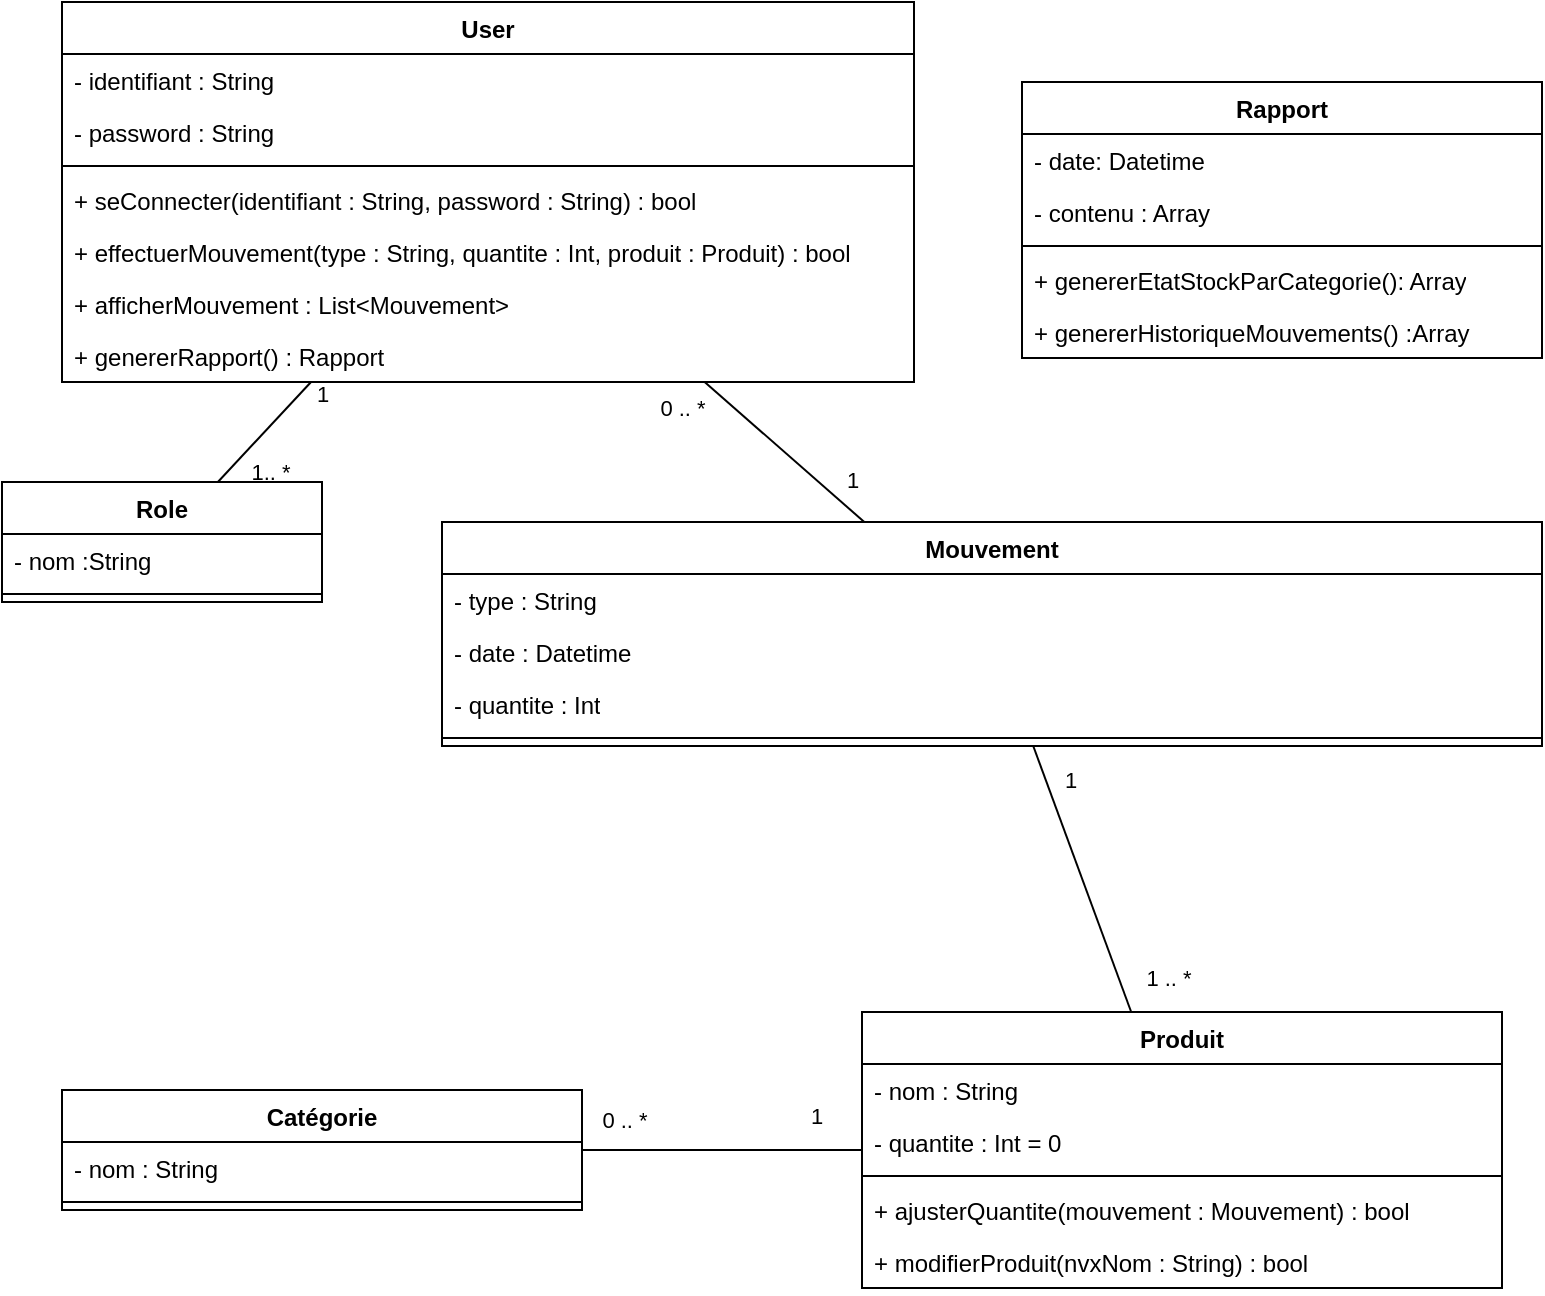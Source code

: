 <mxfile version="28.2.0">
  <diagram name="Page-1" id="YnKOzO6QdXpDK1xePWCF">
    <mxGraphModel dx="784" dy="1102" grid="1" gridSize="10" guides="1" tooltips="1" connect="1" arrows="1" fold="1" page="1" pageScale="1" pageWidth="827" pageHeight="1169" math="0" shadow="0">
      <root>
        <mxCell id="0" />
        <mxCell id="1" parent="0" />
        <mxCell id="3ZPPji94Y3YU8Jwg-GKG-13" style="rounded=0;orthogonalLoop=1;jettySize=auto;html=1;endArrow=none;endFill=0;" parent="1" source="3ZPPji94Y3YU8Jwg-GKG-1" target="3ZPPji94Y3YU8Jwg-GKG-9" edge="1">
          <mxGeometry relative="1" as="geometry" />
        </mxCell>
        <mxCell id="3ZPPji94Y3YU8Jwg-GKG-14" value="1" style="edgeLabel;html=1;align=center;verticalAlign=middle;resizable=0;points=[];" parent="3ZPPji94Y3YU8Jwg-GKG-13" vertex="1" connectable="0">
          <mxGeometry x="-0.784" relative="1" as="geometry">
            <mxPoint x="10" as="offset" />
          </mxGeometry>
        </mxCell>
        <mxCell id="3ZPPji94Y3YU8Jwg-GKG-15" value="1.. *" style="edgeLabel;html=1;align=center;verticalAlign=middle;resizable=0;points=[];" parent="3ZPPji94Y3YU8Jwg-GKG-13" vertex="1" connectable="0">
          <mxGeometry x="0.713" y="3" relative="1" as="geometry">
            <mxPoint x="17" as="offset" />
          </mxGeometry>
        </mxCell>
        <mxCell id="3ZPPji94Y3YU8Jwg-GKG-40" style="rounded=0;orthogonalLoop=1;jettySize=auto;html=1;endArrow=none;endFill=0;" parent="1" source="3ZPPji94Y3YU8Jwg-GKG-1" target="3ZPPji94Y3YU8Jwg-GKG-24" edge="1">
          <mxGeometry relative="1" as="geometry" />
        </mxCell>
        <mxCell id="3ZPPji94Y3YU8Jwg-GKG-41" value="0 .. *" style="edgeLabel;html=1;align=center;verticalAlign=middle;resizable=0;points=[];" parent="3ZPPji94Y3YU8Jwg-GKG-40" vertex="1" connectable="0">
          <mxGeometry x="-0.739" y="-1" relative="1" as="geometry">
            <mxPoint x="-21" y="3" as="offset" />
          </mxGeometry>
        </mxCell>
        <mxCell id="3ZPPji94Y3YU8Jwg-GKG-42" value="1" style="edgeLabel;html=1;align=center;verticalAlign=middle;resizable=0;points=[];" parent="3ZPPji94Y3YU8Jwg-GKG-40" vertex="1" connectable="0">
          <mxGeometry x="0.794" y="-3" relative="1" as="geometry">
            <mxPoint x="4" y="-16" as="offset" />
          </mxGeometry>
        </mxCell>
        <mxCell id="3ZPPji94Y3YU8Jwg-GKG-1" value="User" style="swimlane;fontStyle=1;align=center;verticalAlign=top;childLayout=stackLayout;horizontal=1;startSize=26;horizontalStack=0;resizeParent=1;resizeParentMax=0;resizeLast=0;collapsible=1;marginBottom=0;whiteSpace=wrap;html=1;" parent="1" vertex="1">
          <mxGeometry x="40" y="80" width="426" height="190" as="geometry" />
        </mxCell>
        <mxCell id="3ZPPji94Y3YU8Jwg-GKG-2" value="- identifiant : String" style="text;strokeColor=none;fillColor=none;align=left;verticalAlign=top;spacingLeft=4;spacingRight=4;overflow=hidden;rotatable=0;points=[[0,0.5],[1,0.5]];portConstraint=eastwest;whiteSpace=wrap;html=1;" parent="3ZPPji94Y3YU8Jwg-GKG-1" vertex="1">
          <mxGeometry y="26" width="426" height="26" as="geometry" />
        </mxCell>
        <mxCell id="3ZPPji94Y3YU8Jwg-GKG-6" value="- password : String" style="text;strokeColor=none;fillColor=none;align=left;verticalAlign=top;spacingLeft=4;spacingRight=4;overflow=hidden;rotatable=0;points=[[0,0.5],[1,0.5]];portConstraint=eastwest;whiteSpace=wrap;html=1;" parent="3ZPPji94Y3YU8Jwg-GKG-1" vertex="1">
          <mxGeometry y="52" width="426" height="26" as="geometry" />
        </mxCell>
        <mxCell id="3ZPPji94Y3YU8Jwg-GKG-3" value="" style="line;strokeWidth=1;fillColor=none;align=left;verticalAlign=middle;spacingTop=-1;spacingLeft=3;spacingRight=3;rotatable=0;labelPosition=right;points=[];portConstraint=eastwest;strokeColor=inherit;" parent="3ZPPji94Y3YU8Jwg-GKG-1" vertex="1">
          <mxGeometry y="78" width="426" height="8" as="geometry" />
        </mxCell>
        <mxCell id="3ZPPji94Y3YU8Jwg-GKG-4" value="+ seConnecter(identifiant : String, password : String) : bool&amp;nbsp;" style="text;strokeColor=none;fillColor=none;align=left;verticalAlign=top;spacingLeft=4;spacingRight=4;overflow=hidden;rotatable=0;points=[[0,0.5],[1,0.5]];portConstraint=eastwest;whiteSpace=wrap;html=1;" parent="3ZPPji94Y3YU8Jwg-GKG-1" vertex="1">
          <mxGeometry y="86" width="426" height="26" as="geometry" />
        </mxCell>
        <mxCell id="3ZPPji94Y3YU8Jwg-GKG-7" value="+ effectuerMouvement(type : String, quantite : Int, produit : Produit) : bool" style="text;strokeColor=none;fillColor=none;align=left;verticalAlign=top;spacingLeft=4;spacingRight=4;overflow=hidden;rotatable=0;points=[[0,0.5],[1,0.5]];portConstraint=eastwest;whiteSpace=wrap;html=1;" parent="3ZPPji94Y3YU8Jwg-GKG-1" vertex="1">
          <mxGeometry y="112" width="426" height="26" as="geometry" />
        </mxCell>
        <mxCell id="3ZPPji94Y3YU8Jwg-GKG-27" value="+ afficherMouvement : List&amp;lt;Mouvement&amp;gt;" style="text;strokeColor=none;fillColor=none;align=left;verticalAlign=top;spacingLeft=4;spacingRight=4;overflow=hidden;rotatable=0;points=[[0,0.5],[1,0.5]];portConstraint=eastwest;whiteSpace=wrap;html=1;" parent="3ZPPji94Y3YU8Jwg-GKG-1" vertex="1">
          <mxGeometry y="138" width="426" height="26" as="geometry" />
        </mxCell>
        <mxCell id="3ZPPji94Y3YU8Jwg-GKG-8" value="+ genererRapport() : Rapport" style="text;strokeColor=none;fillColor=none;align=left;verticalAlign=top;spacingLeft=4;spacingRight=4;overflow=hidden;rotatable=0;points=[[0,0.5],[1,0.5]];portConstraint=eastwest;whiteSpace=wrap;html=1;" parent="3ZPPji94Y3YU8Jwg-GKG-1" vertex="1">
          <mxGeometry y="164" width="426" height="26" as="geometry" />
        </mxCell>
        <mxCell id="3ZPPji94Y3YU8Jwg-GKG-9" value="Role" style="swimlane;fontStyle=1;align=center;verticalAlign=top;childLayout=stackLayout;horizontal=1;startSize=26;horizontalStack=0;resizeParent=1;resizeParentMax=0;resizeLast=0;collapsible=1;marginBottom=0;whiteSpace=wrap;html=1;" parent="1" vertex="1">
          <mxGeometry x="10" y="320" width="160" height="60" as="geometry" />
        </mxCell>
        <mxCell id="3ZPPji94Y3YU8Jwg-GKG-10" value="- nom :String" style="text;strokeColor=none;fillColor=none;align=left;verticalAlign=top;spacingLeft=4;spacingRight=4;overflow=hidden;rotatable=0;points=[[0,0.5],[1,0.5]];portConstraint=eastwest;whiteSpace=wrap;html=1;" parent="3ZPPji94Y3YU8Jwg-GKG-9" vertex="1">
          <mxGeometry y="26" width="160" height="26" as="geometry" />
        </mxCell>
        <mxCell id="3ZPPji94Y3YU8Jwg-GKG-11" value="" style="line;strokeWidth=1;fillColor=none;align=left;verticalAlign=middle;spacingTop=-1;spacingLeft=3;spacingRight=3;rotatable=0;labelPosition=right;points=[];portConstraint=eastwest;strokeColor=inherit;" parent="3ZPPji94Y3YU8Jwg-GKG-9" vertex="1">
          <mxGeometry y="52" width="160" height="8" as="geometry" />
        </mxCell>
        <mxCell id="3ZPPji94Y3YU8Jwg-GKG-47" style="rounded=0;orthogonalLoop=1;jettySize=auto;html=1;endArrow=none;endFill=0;" parent="1" source="3ZPPji94Y3YU8Jwg-GKG-16" target="3ZPPji94Y3YU8Jwg-GKG-20" edge="1">
          <mxGeometry relative="1" as="geometry" />
        </mxCell>
        <mxCell id="3ZPPji94Y3YU8Jwg-GKG-48" value="1" style="edgeLabel;html=1;align=center;verticalAlign=middle;resizable=0;points=[];" parent="3ZPPji94Y3YU8Jwg-GKG-47" vertex="1" connectable="0">
          <mxGeometry x="-0.688" y="-2" relative="1" as="geometry">
            <mxPoint x="-1" y="-15" as="offset" />
          </mxGeometry>
        </mxCell>
        <mxCell id="3ZPPji94Y3YU8Jwg-GKG-49" value="0 .. *" style="edgeLabel;html=1;align=center;verticalAlign=middle;resizable=0;points=[];" parent="3ZPPji94Y3YU8Jwg-GKG-47" vertex="1" connectable="0">
          <mxGeometry x="0.7" y="1" relative="1" as="geometry">
            <mxPoint y="-16" as="offset" />
          </mxGeometry>
        </mxCell>
        <mxCell id="3ZPPji94Y3YU8Jwg-GKG-16" value="Produit" style="swimlane;fontStyle=1;align=center;verticalAlign=top;childLayout=stackLayout;horizontal=1;startSize=26;horizontalStack=0;resizeParent=1;resizeParentMax=0;resizeLast=0;collapsible=1;marginBottom=0;whiteSpace=wrap;html=1;" parent="1" vertex="1">
          <mxGeometry x="440" y="585" width="320" height="138" as="geometry" />
        </mxCell>
        <mxCell id="3ZPPji94Y3YU8Jwg-GKG-17" value="- nom : String" style="text;strokeColor=none;fillColor=none;align=left;verticalAlign=top;spacingLeft=4;spacingRight=4;overflow=hidden;rotatable=0;points=[[0,0.5],[1,0.5]];portConstraint=eastwest;whiteSpace=wrap;html=1;" parent="3ZPPji94Y3YU8Jwg-GKG-16" vertex="1">
          <mxGeometry y="26" width="320" height="26" as="geometry" />
        </mxCell>
        <mxCell id="3ZPPji94Y3YU8Jwg-GKG-28" value="- quantite : Int = 0&amp;nbsp;" style="text;strokeColor=none;fillColor=none;align=left;verticalAlign=top;spacingLeft=4;spacingRight=4;overflow=hidden;rotatable=0;points=[[0,0.5],[1,0.5]];portConstraint=eastwest;whiteSpace=wrap;html=1;" parent="3ZPPji94Y3YU8Jwg-GKG-16" vertex="1">
          <mxGeometry y="52" width="320" height="26" as="geometry" />
        </mxCell>
        <mxCell id="3ZPPji94Y3YU8Jwg-GKG-18" value="" style="line;strokeWidth=1;fillColor=none;align=left;verticalAlign=middle;spacingTop=-1;spacingLeft=3;spacingRight=3;rotatable=0;labelPosition=right;points=[];portConstraint=eastwest;strokeColor=inherit;" parent="3ZPPji94Y3YU8Jwg-GKG-16" vertex="1">
          <mxGeometry y="78" width="320" height="8" as="geometry" />
        </mxCell>
        <mxCell id="3ZPPji94Y3YU8Jwg-GKG-19" value="+ ajusterQuantite(mouvement : Mouvement) : bool" style="text;strokeColor=none;fillColor=none;align=left;verticalAlign=top;spacingLeft=4;spacingRight=4;overflow=hidden;rotatable=0;points=[[0,0.5],[1,0.5]];portConstraint=eastwest;whiteSpace=wrap;html=1;" parent="3ZPPji94Y3YU8Jwg-GKG-16" vertex="1">
          <mxGeometry y="86" width="320" height="26" as="geometry" />
        </mxCell>
        <mxCell id="3ZPPji94Y3YU8Jwg-GKG-37" value="+ modifierProduit(nvxNom : String) : bool" style="text;strokeColor=none;fillColor=none;align=left;verticalAlign=top;spacingLeft=4;spacingRight=4;overflow=hidden;rotatable=0;points=[[0,0.5],[1,0.5]];portConstraint=eastwest;whiteSpace=wrap;html=1;" parent="3ZPPji94Y3YU8Jwg-GKG-16" vertex="1">
          <mxGeometry y="112" width="320" height="26" as="geometry" />
        </mxCell>
        <mxCell id="3ZPPji94Y3YU8Jwg-GKG-20" value="Catégorie" style="swimlane;fontStyle=1;align=center;verticalAlign=top;childLayout=stackLayout;horizontal=1;startSize=26;horizontalStack=0;resizeParent=1;resizeParentMax=0;resizeLast=0;collapsible=1;marginBottom=0;whiteSpace=wrap;html=1;" parent="1" vertex="1">
          <mxGeometry x="40" y="624" width="260" height="60" as="geometry" />
        </mxCell>
        <mxCell id="3ZPPji94Y3YU8Jwg-GKG-21" value="- nom : String" style="text;strokeColor=none;fillColor=none;align=left;verticalAlign=top;spacingLeft=4;spacingRight=4;overflow=hidden;rotatable=0;points=[[0,0.5],[1,0.5]];portConstraint=eastwest;whiteSpace=wrap;html=1;" parent="3ZPPji94Y3YU8Jwg-GKG-20" vertex="1">
          <mxGeometry y="26" width="260" height="26" as="geometry" />
        </mxCell>
        <mxCell id="3ZPPji94Y3YU8Jwg-GKG-22" value="" style="line;strokeWidth=1;fillColor=none;align=left;verticalAlign=middle;spacingTop=-1;spacingLeft=3;spacingRight=3;rotatable=0;labelPosition=right;points=[];portConstraint=eastwest;strokeColor=inherit;" parent="3ZPPji94Y3YU8Jwg-GKG-20" vertex="1">
          <mxGeometry y="52" width="260" height="8" as="geometry" />
        </mxCell>
        <mxCell id="3ZPPji94Y3YU8Jwg-GKG-43" style="rounded=0;orthogonalLoop=1;jettySize=auto;html=1;endArrow=none;endFill=0;" parent="1" source="3ZPPji94Y3YU8Jwg-GKG-24" target="3ZPPji94Y3YU8Jwg-GKG-16" edge="1">
          <mxGeometry relative="1" as="geometry" />
        </mxCell>
        <mxCell id="3ZPPji94Y3YU8Jwg-GKG-44" value="1" style="edgeLabel;html=1;align=center;verticalAlign=middle;resizable=0;points=[];" parent="3ZPPji94Y3YU8Jwg-GKG-43" vertex="1" connectable="0">
          <mxGeometry x="-0.743" y="-1" relative="1" as="geometry">
            <mxPoint x="13" as="offset" />
          </mxGeometry>
        </mxCell>
        <mxCell id="3ZPPji94Y3YU8Jwg-GKG-45" value="1 .. *" style="edgeLabel;html=1;align=center;verticalAlign=middle;resizable=0;points=[];" parent="3ZPPji94Y3YU8Jwg-GKG-43" vertex="1" connectable="0">
          <mxGeometry x="0.759" y="2" relative="1" as="geometry">
            <mxPoint x="22" as="offset" />
          </mxGeometry>
        </mxCell>
        <mxCell id="3ZPPji94Y3YU8Jwg-GKG-24" value="Mouvement" style="swimlane;fontStyle=1;align=center;verticalAlign=top;childLayout=stackLayout;horizontal=1;startSize=26;horizontalStack=0;resizeParent=1;resizeParentMax=0;resizeLast=0;collapsible=1;marginBottom=0;whiteSpace=wrap;html=1;" parent="1" vertex="1">
          <mxGeometry x="230" y="340" width="550" height="112" as="geometry" />
        </mxCell>
        <mxCell id="3ZPPji94Y3YU8Jwg-GKG-25" value="- type : String" style="text;strokeColor=none;fillColor=none;align=left;verticalAlign=top;spacingLeft=4;spacingRight=4;overflow=hidden;rotatable=0;points=[[0,0.5],[1,0.5]];portConstraint=eastwest;whiteSpace=wrap;html=1;" parent="3ZPPji94Y3YU8Jwg-GKG-24" vertex="1">
          <mxGeometry y="26" width="550" height="26" as="geometry" />
        </mxCell>
        <mxCell id="3ZPPji94Y3YU8Jwg-GKG-34" value="- date : Datetime" style="text;strokeColor=none;fillColor=none;align=left;verticalAlign=top;spacingLeft=4;spacingRight=4;overflow=hidden;rotatable=0;points=[[0,0.5],[1,0.5]];portConstraint=eastwest;whiteSpace=wrap;html=1;" parent="3ZPPji94Y3YU8Jwg-GKG-24" vertex="1">
          <mxGeometry y="52" width="550" height="26" as="geometry" />
        </mxCell>
        <mxCell id="3ZPPji94Y3YU8Jwg-GKG-33" value="- quantite : Int" style="text;strokeColor=none;fillColor=none;align=left;verticalAlign=top;spacingLeft=4;spacingRight=4;overflow=hidden;rotatable=0;points=[[0,0.5],[1,0.5]];portConstraint=eastwest;whiteSpace=wrap;html=1;" parent="3ZPPji94Y3YU8Jwg-GKG-24" vertex="1">
          <mxGeometry y="78" width="550" height="26" as="geometry" />
        </mxCell>
        <mxCell id="3ZPPji94Y3YU8Jwg-GKG-26" value="" style="line;strokeWidth=1;fillColor=none;align=left;verticalAlign=middle;spacingTop=-1;spacingLeft=3;spacingRight=3;rotatable=0;labelPosition=right;points=[];portConstraint=eastwest;strokeColor=inherit;" parent="3ZPPji94Y3YU8Jwg-GKG-24" vertex="1">
          <mxGeometry y="104" width="550" height="8" as="geometry" />
        </mxCell>
        <mxCell id="3ZPPji94Y3YU8Jwg-GKG-50" value="Rapport" style="swimlane;fontStyle=1;align=center;verticalAlign=top;childLayout=stackLayout;horizontal=1;startSize=26;horizontalStack=0;resizeParent=1;resizeParentMax=0;resizeLast=0;collapsible=1;marginBottom=0;whiteSpace=wrap;html=1;" parent="1" vertex="1">
          <mxGeometry x="520" y="120" width="260" height="138" as="geometry" />
        </mxCell>
        <mxCell id="3ZPPji94Y3YU8Jwg-GKG-51" value="- date: Datetime" style="text;strokeColor=none;fillColor=none;align=left;verticalAlign=top;spacingLeft=4;spacingRight=4;overflow=hidden;rotatable=0;points=[[0,0.5],[1,0.5]];portConstraint=eastwest;whiteSpace=wrap;html=1;" parent="3ZPPji94Y3YU8Jwg-GKG-50" vertex="1">
          <mxGeometry y="26" width="260" height="26" as="geometry" />
        </mxCell>
        <mxCell id="3ZPPji94Y3YU8Jwg-GKG-54" value="- contenu : Array" style="text;strokeColor=none;fillColor=none;align=left;verticalAlign=top;spacingLeft=4;spacingRight=4;overflow=hidden;rotatable=0;points=[[0,0.5],[1,0.5]];portConstraint=eastwest;whiteSpace=wrap;html=1;" parent="3ZPPji94Y3YU8Jwg-GKG-50" vertex="1">
          <mxGeometry y="52" width="260" height="26" as="geometry" />
        </mxCell>
        <mxCell id="3ZPPji94Y3YU8Jwg-GKG-52" value="" style="line;strokeWidth=1;fillColor=none;align=left;verticalAlign=middle;spacingTop=-1;spacingLeft=3;spacingRight=3;rotatable=0;labelPosition=right;points=[];portConstraint=eastwest;strokeColor=inherit;" parent="3ZPPji94Y3YU8Jwg-GKG-50" vertex="1">
          <mxGeometry y="78" width="260" height="8" as="geometry" />
        </mxCell>
        <mxCell id="3ZPPji94Y3YU8Jwg-GKG-53" value="+ genererEtatStockParCategorie(): Array" style="text;strokeColor=none;fillColor=none;align=left;verticalAlign=top;spacingLeft=4;spacingRight=4;overflow=hidden;rotatable=0;points=[[0,0.5],[1,0.5]];portConstraint=eastwest;whiteSpace=wrap;html=1;" parent="3ZPPji94Y3YU8Jwg-GKG-50" vertex="1">
          <mxGeometry y="86" width="260" height="26" as="geometry" />
        </mxCell>
        <mxCell id="3ZPPji94Y3YU8Jwg-GKG-55" value="+ genererHistoriqueMouvements() :Array" style="text;strokeColor=none;fillColor=none;align=left;verticalAlign=top;spacingLeft=4;spacingRight=4;overflow=hidden;rotatable=0;points=[[0,0.5],[1,0.5]];portConstraint=eastwest;whiteSpace=wrap;html=1;" parent="3ZPPji94Y3YU8Jwg-GKG-50" vertex="1">
          <mxGeometry y="112" width="260" height="26" as="geometry" />
        </mxCell>
      </root>
    </mxGraphModel>
  </diagram>
</mxfile>
